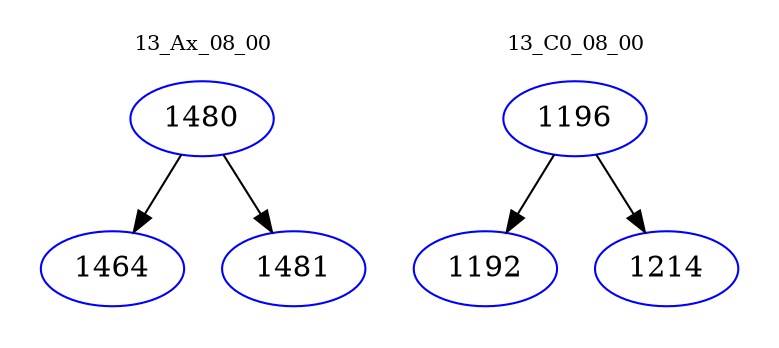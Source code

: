 digraph{
subgraph cluster_0 {
color = white
label = "13_Ax_08_00";
fontsize=10;
T0_1480 [label="1480", color="blue"]
T0_1480 -> T0_1464 [color="black"]
T0_1464 [label="1464", color="blue"]
T0_1480 -> T0_1481 [color="black"]
T0_1481 [label="1481", color="blue"]
}
subgraph cluster_1 {
color = white
label = "13_C0_08_00";
fontsize=10;
T1_1196 [label="1196", color="blue"]
T1_1196 -> T1_1192 [color="black"]
T1_1192 [label="1192", color="blue"]
T1_1196 -> T1_1214 [color="black"]
T1_1214 [label="1214", color="blue"]
}
}
